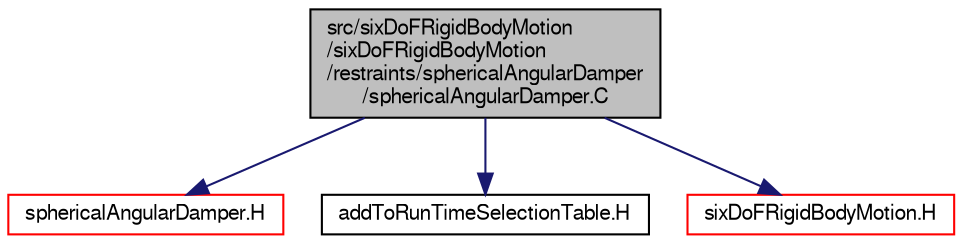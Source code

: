 digraph "src/sixDoFRigidBodyMotion/sixDoFRigidBodyMotion/restraints/sphericalAngularDamper/sphericalAngularDamper.C"
{
  bgcolor="transparent";
  edge [fontname="FreeSans",fontsize="10",labelfontname="FreeSans",labelfontsize="10"];
  node [fontname="FreeSans",fontsize="10",shape=record];
  Node0 [label="src/sixDoFRigidBodyMotion\l/sixDoFRigidBodyMotion\l/restraints/sphericalAngularDamper\l/sphericalAngularDamper.C",height=0.2,width=0.4,color="black", fillcolor="grey75", style="filled", fontcolor="black"];
  Node0 -> Node1 [color="midnightblue",fontsize="10",style="solid",fontname="FreeSans"];
  Node1 [label="sphericalAngularDamper.H",height=0.2,width=0.4,color="red",URL="$a14975.html"];
  Node0 -> Node155 [color="midnightblue",fontsize="10",style="solid",fontname="FreeSans"];
  Node155 [label="addToRunTimeSelectionTable.H",height=0.2,width=0.4,color="black",URL="$a09263.html",tooltip="Macros for easy insertion into run-time selection tables. "];
  Node0 -> Node156 [color="midnightblue",fontsize="10",style="solid",fontname="FreeSans"];
  Node156 [label="sixDoFRigidBodyMotion.H",height=0.2,width=0.4,color="red",URL="$a14993.html"];
}

